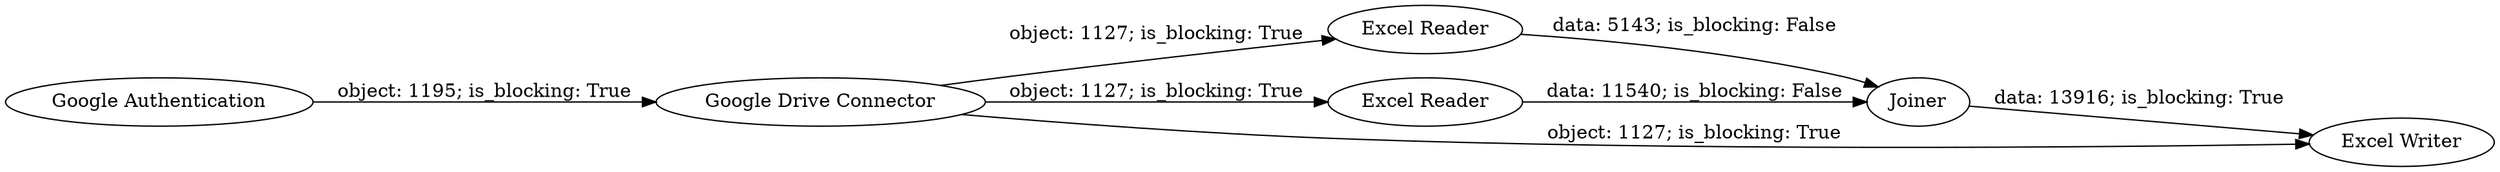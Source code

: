 digraph {
	"602678682948749042_19" [label="Excel Reader"]
	"602678682948749042_12" [label="Google Drive Connector"]
	"602678682948749042_18" [label="Excel Reader"]
	"602678682948749042_17" [label="Google Authentication"]
	"602678682948749042_10" [label=Joiner]
	"602678682948749042_20" [label="Excel Writer"]
	"602678682948749042_18" -> "602678682948749042_10" [label="data: 11540; is_blocking: False"]
	"602678682948749042_12" -> "602678682948749042_20" [label="object: 1127; is_blocking: True"]
	"602678682948749042_10" -> "602678682948749042_20" [label="data: 13916; is_blocking: True"]
	"602678682948749042_19" -> "602678682948749042_10" [label="data: 5143; is_blocking: False"]
	"602678682948749042_17" -> "602678682948749042_12" [label="object: 1195; is_blocking: True"]
	"602678682948749042_12" -> "602678682948749042_19" [label="object: 1127; is_blocking: True"]
	"602678682948749042_12" -> "602678682948749042_18" [label="object: 1127; is_blocking: True"]
	rankdir=LR
}
